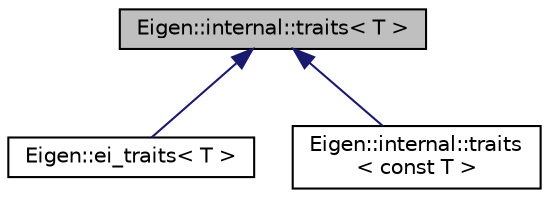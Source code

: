 digraph "Eigen::internal::traits&lt; T &gt;"
{
  edge [fontname="Helvetica",fontsize="10",labelfontname="Helvetica",labelfontsize="10"];
  node [fontname="Helvetica",fontsize="10",shape=record];
  Node1 [label="Eigen::internal::traits\< T \>",height=0.2,width=0.4,color="black", fillcolor="grey75", style="filled" fontcolor="black"];
  Node1 -> Node2 [dir="back",color="midnightblue",fontsize="10",style="solid",fontname="Helvetica"];
  Node2 [label="Eigen::ei_traits\< T \>",height=0.2,width=0.4,color="black", fillcolor="white", style="filled",URL="$structEigen_1_1ei__traits.html"];
  Node1 -> Node3 [dir="back",color="midnightblue",fontsize="10",style="solid",fontname="Helvetica"];
  Node3 [label="Eigen::internal::traits\l\< const T \>",height=0.2,width=0.4,color="black", fillcolor="white", style="filled",URL="$structEigen_1_1internal_1_1traits_3_01const_01T_01_4.html"];
}
